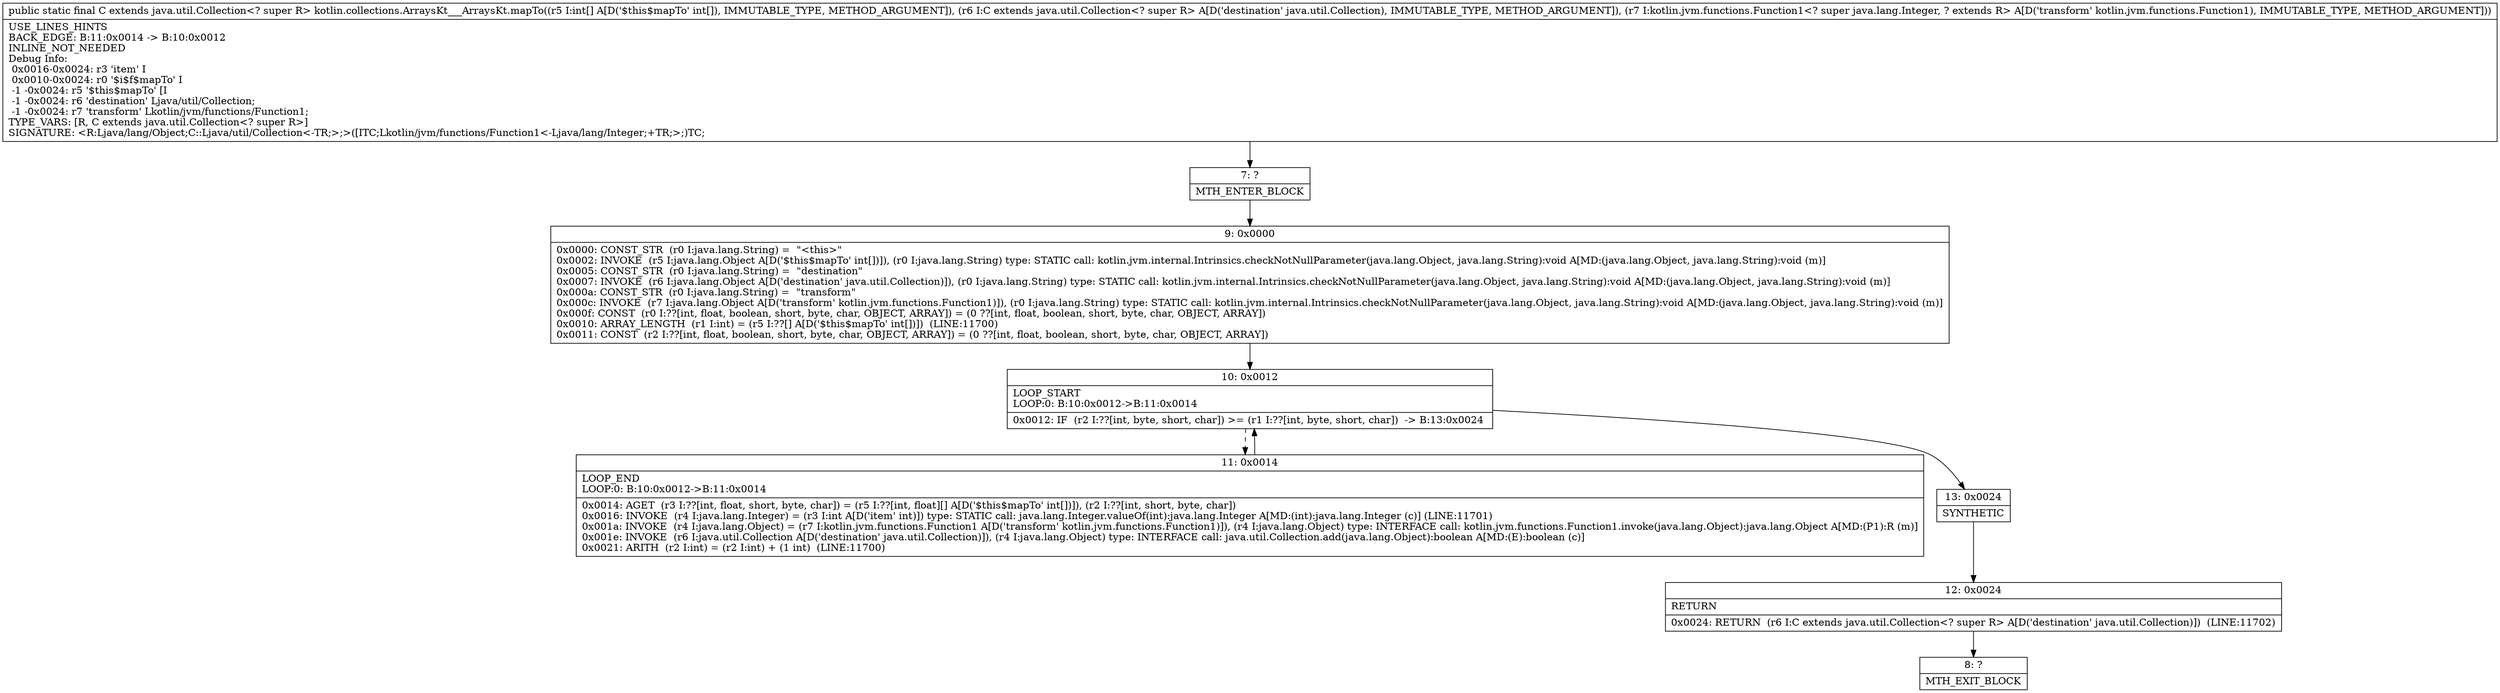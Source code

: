 digraph "CFG forkotlin.collections.ArraysKt___ArraysKt.mapTo([ILjava\/util\/Collection;Lkotlin\/jvm\/functions\/Function1;)Ljava\/util\/Collection;" {
Node_7 [shape=record,label="{7\:\ ?|MTH_ENTER_BLOCK\l}"];
Node_9 [shape=record,label="{9\:\ 0x0000|0x0000: CONST_STR  (r0 I:java.lang.String) =  \"\<this\>\" \l0x0002: INVOKE  (r5 I:java.lang.Object A[D('$this$mapTo' int[])]), (r0 I:java.lang.String) type: STATIC call: kotlin.jvm.internal.Intrinsics.checkNotNullParameter(java.lang.Object, java.lang.String):void A[MD:(java.lang.Object, java.lang.String):void (m)]\l0x0005: CONST_STR  (r0 I:java.lang.String) =  \"destination\" \l0x0007: INVOKE  (r6 I:java.lang.Object A[D('destination' java.util.Collection)]), (r0 I:java.lang.String) type: STATIC call: kotlin.jvm.internal.Intrinsics.checkNotNullParameter(java.lang.Object, java.lang.String):void A[MD:(java.lang.Object, java.lang.String):void (m)]\l0x000a: CONST_STR  (r0 I:java.lang.String) =  \"transform\" \l0x000c: INVOKE  (r7 I:java.lang.Object A[D('transform' kotlin.jvm.functions.Function1)]), (r0 I:java.lang.String) type: STATIC call: kotlin.jvm.internal.Intrinsics.checkNotNullParameter(java.lang.Object, java.lang.String):void A[MD:(java.lang.Object, java.lang.String):void (m)]\l0x000f: CONST  (r0 I:??[int, float, boolean, short, byte, char, OBJECT, ARRAY]) = (0 ??[int, float, boolean, short, byte, char, OBJECT, ARRAY]) \l0x0010: ARRAY_LENGTH  (r1 I:int) = (r5 I:??[] A[D('$this$mapTo' int[])])  (LINE:11700)\l0x0011: CONST  (r2 I:??[int, float, boolean, short, byte, char, OBJECT, ARRAY]) = (0 ??[int, float, boolean, short, byte, char, OBJECT, ARRAY]) \l}"];
Node_10 [shape=record,label="{10\:\ 0x0012|LOOP_START\lLOOP:0: B:10:0x0012\-\>B:11:0x0014\l|0x0012: IF  (r2 I:??[int, byte, short, char]) \>= (r1 I:??[int, byte, short, char])  \-\> B:13:0x0024 \l}"];
Node_11 [shape=record,label="{11\:\ 0x0014|LOOP_END\lLOOP:0: B:10:0x0012\-\>B:11:0x0014\l|0x0014: AGET  (r3 I:??[int, float, short, byte, char]) = (r5 I:??[int, float][] A[D('$this$mapTo' int[])]), (r2 I:??[int, short, byte, char]) \l0x0016: INVOKE  (r4 I:java.lang.Integer) = (r3 I:int A[D('item' int)]) type: STATIC call: java.lang.Integer.valueOf(int):java.lang.Integer A[MD:(int):java.lang.Integer (c)] (LINE:11701)\l0x001a: INVOKE  (r4 I:java.lang.Object) = (r7 I:kotlin.jvm.functions.Function1 A[D('transform' kotlin.jvm.functions.Function1)]), (r4 I:java.lang.Object) type: INTERFACE call: kotlin.jvm.functions.Function1.invoke(java.lang.Object):java.lang.Object A[MD:(P1):R (m)]\l0x001e: INVOKE  (r6 I:java.util.Collection A[D('destination' java.util.Collection)]), (r4 I:java.lang.Object) type: INTERFACE call: java.util.Collection.add(java.lang.Object):boolean A[MD:(E):boolean (c)]\l0x0021: ARITH  (r2 I:int) = (r2 I:int) + (1 int)  (LINE:11700)\l}"];
Node_13 [shape=record,label="{13\:\ 0x0024|SYNTHETIC\l}"];
Node_12 [shape=record,label="{12\:\ 0x0024|RETURN\l|0x0024: RETURN  (r6 I:C extends java.util.Collection\<? super R\> A[D('destination' java.util.Collection)])  (LINE:11702)\l}"];
Node_8 [shape=record,label="{8\:\ ?|MTH_EXIT_BLOCK\l}"];
MethodNode[shape=record,label="{public static final C extends java.util.Collection\<? super R\> kotlin.collections.ArraysKt___ArraysKt.mapTo((r5 I:int[] A[D('$this$mapTo' int[]), IMMUTABLE_TYPE, METHOD_ARGUMENT]), (r6 I:C extends java.util.Collection\<? super R\> A[D('destination' java.util.Collection), IMMUTABLE_TYPE, METHOD_ARGUMENT]), (r7 I:kotlin.jvm.functions.Function1\<? super java.lang.Integer, ? extends R\> A[D('transform' kotlin.jvm.functions.Function1), IMMUTABLE_TYPE, METHOD_ARGUMENT]))  | USE_LINES_HINTS\lBACK_EDGE: B:11:0x0014 \-\> B:10:0x0012\lINLINE_NOT_NEEDED\lDebug Info:\l  0x0016\-0x0024: r3 'item' I\l  0x0010\-0x0024: r0 '$i$f$mapTo' I\l  \-1 \-0x0024: r5 '$this$mapTo' [I\l  \-1 \-0x0024: r6 'destination' Ljava\/util\/Collection;\l  \-1 \-0x0024: r7 'transform' Lkotlin\/jvm\/functions\/Function1;\lTYPE_VARS: [R, C extends java.util.Collection\<? super R\>]\lSIGNATURE: \<R:Ljava\/lang\/Object;C::Ljava\/util\/Collection\<\-TR;\>;\>([ITC;Lkotlin\/jvm\/functions\/Function1\<\-Ljava\/lang\/Integer;+TR;\>;)TC;\l}"];
MethodNode -> Node_7;Node_7 -> Node_9;
Node_9 -> Node_10;
Node_10 -> Node_11[style=dashed];
Node_10 -> Node_13;
Node_11 -> Node_10;
Node_13 -> Node_12;
Node_12 -> Node_8;
}

